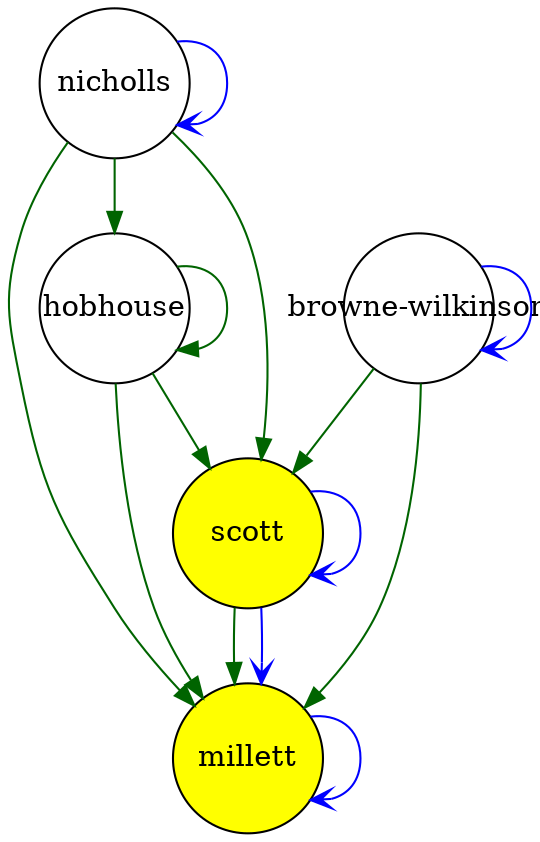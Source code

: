 digraph case42 { 
 K=0.6 
 "nicholls" -> { "hobhouse" } [color="darkgreen", arrowhead="normal", penwidth=1, href="#6"]; 
 "nicholls" -> { "millett" } [color="darkgreen", arrowhead="normal", penwidth=1, href="#6"]; 
 "nicholls" -> { "scott" } [color="darkgreen", arrowhead="normal", penwidth=1, href="#6"]; 
 "nicholls" -> { "nicholls" } [color="blue", arrowhead="vee", penwidth=1, href="#6"]; 
 "browne-wilkinson" -> { "millett" } [color="darkgreen", arrowhead="normal", penwidth=1, href="#12"]; 
 "browne-wilkinson" -> { "scott" } [color="darkgreen", arrowhead="normal", penwidth=1, href="#12"]; 
 "browne-wilkinson" -> { "browne-wilkinson" } [color="blue", arrowhead="vee", penwidth=1, href="#12"]; 
 "hobhouse" -> { "millett" } [color="darkgreen", arrowhead="normal", penwidth=1, href="fullagr_hobhouse_millett"];
 "hobhouse" -> { "scott" } [color="darkgreen", arrowhead="normal", penwidth=1, href="#76"]; 
 "hobhouse" -> { "hobhouse" } [color="darkgreen", arrowhead="normal", penwidth=1, href="#76"]; 
 "millett" -> { "millett" } [color="blue", arrowhead="vee", penwidth=1, href="#242"]; 
 "scott" -> { "millett" } [color="darkgreen", arrowhead="normal", penwidth=1, href="#275"]; 
 "scott" -> { "scott" } [color="blue", arrowhead="vee", penwidth=1, href="#275"]; 
 "scott" -> { "millett" } [color="blue", arrowhead="vee", penwidth=1, href="#275"]; 
 "nicholls" [shape="circle", fixedsize="true", height=1, width=1, style="filled", fillcolor="white", href="#nicholls"]; 
 "browne-wilkinson" [shape="circle", fixedsize="true", height=1, width=1, style="filled", fillcolor="white", href="#browne-wilkinson"]; 
 "hobhouse" [shape="circle", fixedsize="true", height=1, width=1, style="filled", fillcolor="white", href="#hobhouse"]; 
 "millett" [shape="circle", fixedsize="true", height=1, width=1, style="filled", fillcolor="yellow", href="#millett"]; 
 "scott" [shape="circle", fixedsize="true", height=1, width=1, style="filled", fillcolor="yellow", href="#scott"]; 

}